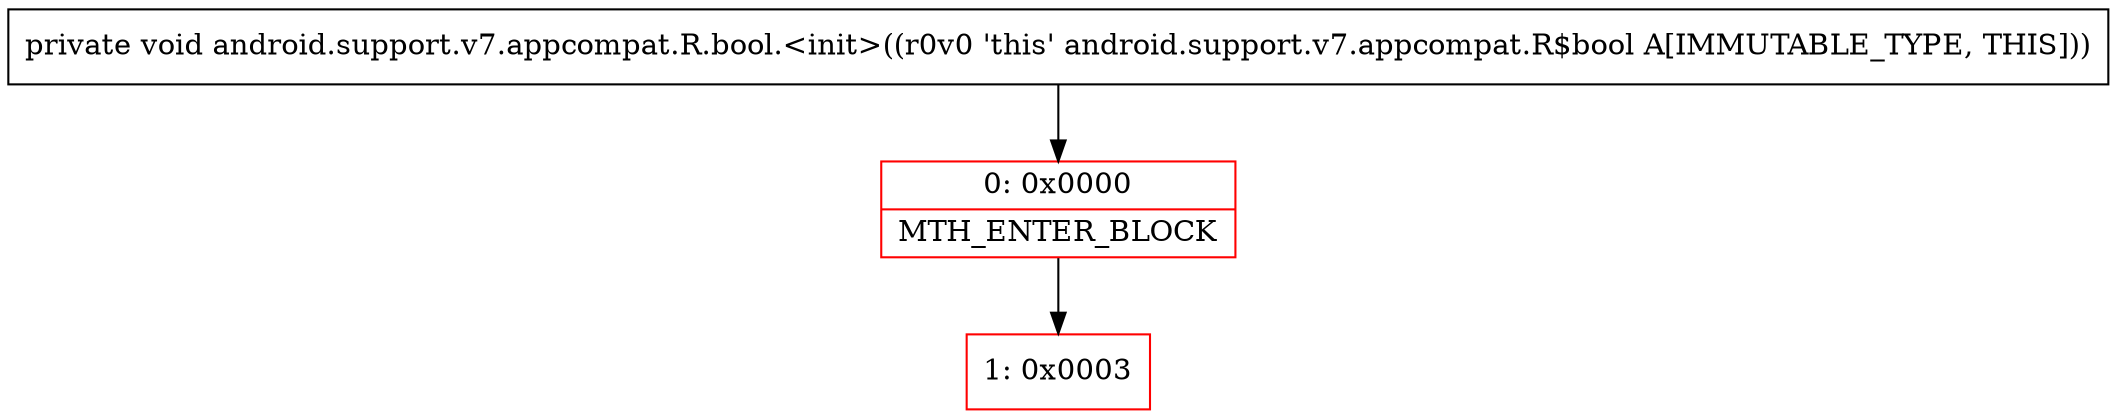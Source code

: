 digraph "CFG forandroid.support.v7.appcompat.R.bool.\<init\>()V" {
subgraph cluster_Region_370282515 {
label = "R(0)";
node [shape=record,color=blue];
}
Node_0 [shape=record,color=red,label="{0\:\ 0x0000|MTH_ENTER_BLOCK\l}"];
Node_1 [shape=record,color=red,label="{1\:\ 0x0003}"];
MethodNode[shape=record,label="{private void android.support.v7.appcompat.R.bool.\<init\>((r0v0 'this' android.support.v7.appcompat.R$bool A[IMMUTABLE_TYPE, THIS])) }"];
MethodNode -> Node_0;
Node_0 -> Node_1;
}

